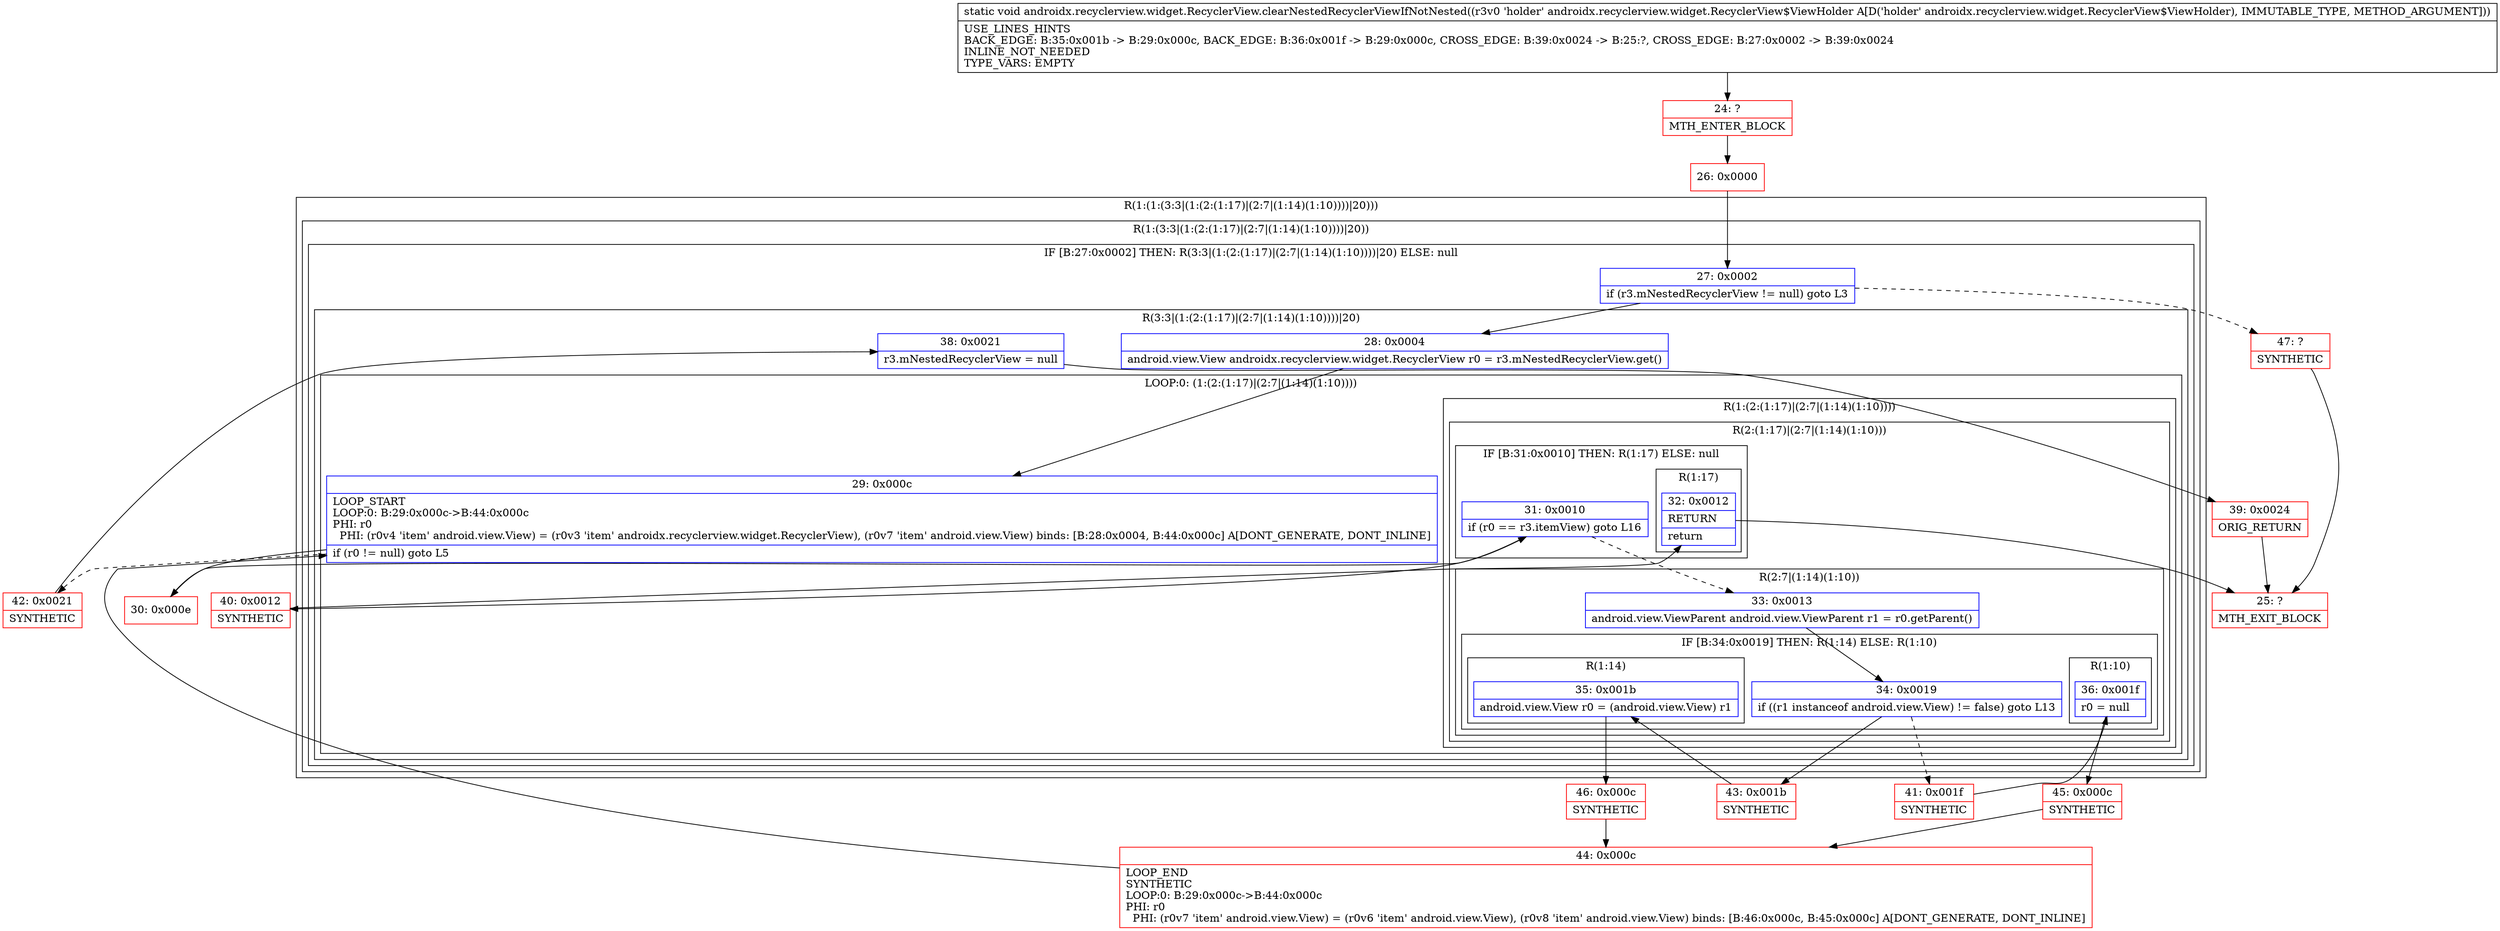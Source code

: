 digraph "CFG forandroidx.recyclerview.widget.RecyclerView.clearNestedRecyclerViewIfNotNested(Landroidx\/recyclerview\/widget\/RecyclerView$ViewHolder;)V" {
subgraph cluster_Region_1591760515 {
label = "R(1:(1:(3:3|(1:(2:(1:17)|(2:7|(1:14)(1:10))))|20)))";
node [shape=record,color=blue];
subgraph cluster_Region_1588394257 {
label = "R(1:(3:3|(1:(2:(1:17)|(2:7|(1:14)(1:10))))|20))";
node [shape=record,color=blue];
subgraph cluster_IfRegion_1318913055 {
label = "IF [B:27:0x0002] THEN: R(3:3|(1:(2:(1:17)|(2:7|(1:14)(1:10))))|20) ELSE: null";
node [shape=record,color=blue];
Node_27 [shape=record,label="{27\:\ 0x0002|if (r3.mNestedRecyclerView != null) goto L3\l}"];
subgraph cluster_Region_208426080 {
label = "R(3:3|(1:(2:(1:17)|(2:7|(1:14)(1:10))))|20)";
node [shape=record,color=blue];
Node_28 [shape=record,label="{28\:\ 0x0004|android.view.View androidx.recyclerview.widget.RecyclerView r0 = r3.mNestedRecyclerView.get()\l}"];
subgraph cluster_LoopRegion_1107729814 {
label = "LOOP:0: (1:(2:(1:17)|(2:7|(1:14)(1:10))))";
node [shape=record,color=blue];
Node_29 [shape=record,label="{29\:\ 0x000c|LOOP_START\lLOOP:0: B:29:0x000c\-\>B:44:0x000c\lPHI: r0 \l  PHI: (r0v4 'item' android.view.View) = (r0v3 'item' androidx.recyclerview.widget.RecyclerView), (r0v7 'item' android.view.View) binds: [B:28:0x0004, B:44:0x000c] A[DONT_GENERATE, DONT_INLINE]\l|if (r0 != null) goto L5\l}"];
subgraph cluster_Region_1949971770 {
label = "R(1:(2:(1:17)|(2:7|(1:14)(1:10))))";
node [shape=record,color=blue];
subgraph cluster_Region_674374000 {
label = "R(2:(1:17)|(2:7|(1:14)(1:10)))";
node [shape=record,color=blue];
subgraph cluster_IfRegion_749149922 {
label = "IF [B:31:0x0010] THEN: R(1:17) ELSE: null";
node [shape=record,color=blue];
Node_31 [shape=record,label="{31\:\ 0x0010|if (r0 == r3.itemView) goto L16\l}"];
subgraph cluster_Region_292499734 {
label = "R(1:17)";
node [shape=record,color=blue];
Node_32 [shape=record,label="{32\:\ 0x0012|RETURN\l|return\l}"];
}
}
subgraph cluster_Region_1925966838 {
label = "R(2:7|(1:14)(1:10))";
node [shape=record,color=blue];
Node_33 [shape=record,label="{33\:\ 0x0013|android.view.ViewParent android.view.ViewParent r1 = r0.getParent()\l}"];
subgraph cluster_IfRegion_503747269 {
label = "IF [B:34:0x0019] THEN: R(1:14) ELSE: R(1:10)";
node [shape=record,color=blue];
Node_34 [shape=record,label="{34\:\ 0x0019|if ((r1 instanceof android.view.View) != false) goto L13\l}"];
subgraph cluster_Region_1545618002 {
label = "R(1:14)";
node [shape=record,color=blue];
Node_35 [shape=record,label="{35\:\ 0x001b|android.view.View r0 = (android.view.View) r1\l}"];
}
subgraph cluster_Region_1829774892 {
label = "R(1:10)";
node [shape=record,color=blue];
Node_36 [shape=record,label="{36\:\ 0x001f|r0 = null\l}"];
}
}
}
}
}
}
Node_38 [shape=record,label="{38\:\ 0x0021|r3.mNestedRecyclerView = null\l}"];
}
}
}
}
Node_24 [shape=record,color=red,label="{24\:\ ?|MTH_ENTER_BLOCK\l}"];
Node_26 [shape=record,color=red,label="{26\:\ 0x0000}"];
Node_30 [shape=record,color=red,label="{30\:\ 0x000e}"];
Node_41 [shape=record,color=red,label="{41\:\ 0x001f|SYNTHETIC\l}"];
Node_45 [shape=record,color=red,label="{45\:\ 0x000c|SYNTHETIC\l}"];
Node_44 [shape=record,color=red,label="{44\:\ 0x000c|LOOP_END\lSYNTHETIC\lLOOP:0: B:29:0x000c\-\>B:44:0x000c\lPHI: r0 \l  PHI: (r0v7 'item' android.view.View) = (r0v6 'item' android.view.View), (r0v8 'item' android.view.View) binds: [B:46:0x000c, B:45:0x000c] A[DONT_GENERATE, DONT_INLINE]\l}"];
Node_43 [shape=record,color=red,label="{43\:\ 0x001b|SYNTHETIC\l}"];
Node_46 [shape=record,color=red,label="{46\:\ 0x000c|SYNTHETIC\l}"];
Node_40 [shape=record,color=red,label="{40\:\ 0x0012|SYNTHETIC\l}"];
Node_25 [shape=record,color=red,label="{25\:\ ?|MTH_EXIT_BLOCK\l}"];
Node_42 [shape=record,color=red,label="{42\:\ 0x0021|SYNTHETIC\l}"];
Node_39 [shape=record,color=red,label="{39\:\ 0x0024|ORIG_RETURN\l}"];
Node_47 [shape=record,color=red,label="{47\:\ ?|SYNTHETIC\l}"];
MethodNode[shape=record,label="{static void androidx.recyclerview.widget.RecyclerView.clearNestedRecyclerViewIfNotNested((r3v0 'holder' androidx.recyclerview.widget.RecyclerView$ViewHolder A[D('holder' androidx.recyclerview.widget.RecyclerView$ViewHolder), IMMUTABLE_TYPE, METHOD_ARGUMENT]))  | USE_LINES_HINTS\lBACK_EDGE: B:35:0x001b \-\> B:29:0x000c, BACK_EDGE: B:36:0x001f \-\> B:29:0x000c, CROSS_EDGE: B:39:0x0024 \-\> B:25:?, CROSS_EDGE: B:27:0x0002 \-\> B:39:0x0024\lINLINE_NOT_NEEDED\lTYPE_VARS: EMPTY\l}"];
MethodNode -> Node_24;Node_27 -> Node_28;
Node_27 -> Node_47[style=dashed];
Node_28 -> Node_29;
Node_29 -> Node_30;
Node_29 -> Node_42[style=dashed];
Node_31 -> Node_33[style=dashed];
Node_31 -> Node_40;
Node_32 -> Node_25;
Node_33 -> Node_34;
Node_34 -> Node_41[style=dashed];
Node_34 -> Node_43;
Node_35 -> Node_46;
Node_36 -> Node_45;
Node_38 -> Node_39;
Node_24 -> Node_26;
Node_26 -> Node_27;
Node_30 -> Node_31;
Node_41 -> Node_36;
Node_45 -> Node_44;
Node_44 -> Node_29;
Node_43 -> Node_35;
Node_46 -> Node_44;
Node_40 -> Node_32;
Node_42 -> Node_38;
Node_39 -> Node_25;
Node_47 -> Node_25;
}

